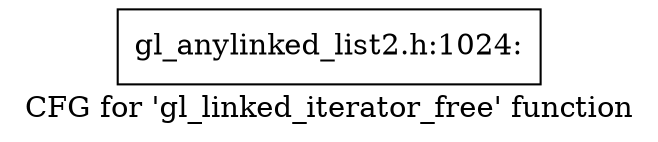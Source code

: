 digraph "CFG for 'gl_linked_iterator_free' function" {
	label="CFG for 'gl_linked_iterator_free' function";

	Node0xc759c90 [shape=record,label="{gl_anylinked_list2.h:1024:}"];
}
